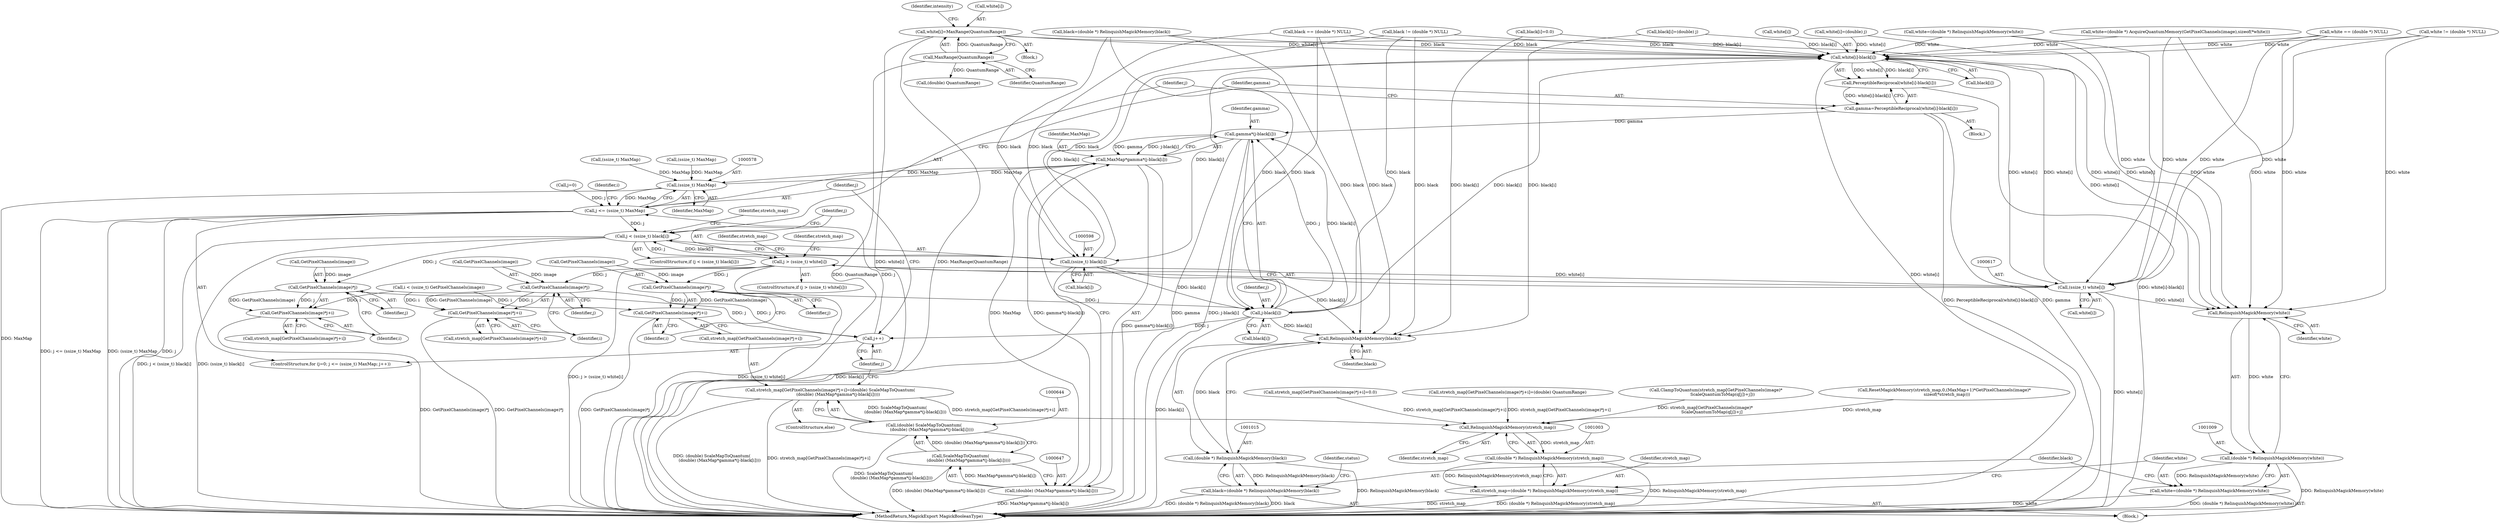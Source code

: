 digraph "0_ImageMagick_76401e172ea3a55182be2b8e2aca4d07270f6da6@pointer" {
"1000446" [label="(Call,white[i]=MaxRange(QuantumRange))"];
"1000450" [label="(Call,MaxRange(QuantumRange))"];
"1000587" [label="(Call,white[i]-black[i])"];
"1000586" [label="(Call,PerceptibleReciprocal(white[i]-black[i]))"];
"1000584" [label="(Call,gamma=PerceptibleReciprocal(white[i]-black[i]))"];
"1000650" [label="(Call,gamma*(j-black[i]))"];
"1000648" [label="(Call,MaxMap*gamma*(j-black[i]))"];
"1000577" [label="(Call,(ssize_t) MaxMap)"];
"1000575" [label="(Call,j <= (ssize_t) MaxMap)"];
"1000595" [label="(Call,j < (ssize_t) black[i])"];
"1000606" [label="(Call,GetPixelChannels(image)*j)"];
"1000580" [label="(Call,j++)"];
"1000605" [label="(Call,GetPixelChannels(image)*j+i)"];
"1000614" [label="(Call,j > (ssize_t) white[i])"];
"1000625" [label="(Call,GetPixelChannels(image)*j)"];
"1000624" [label="(Call,GetPixelChannels(image)*j+i)"];
"1000638" [label="(Call,GetPixelChannels(image)*j)"];
"1000637" [label="(Call,GetPixelChannels(image)*j+i)"];
"1000652" [label="(Call,j-black[i])"];
"1001016" [label="(Call,RelinquishMagickMemory(black))"];
"1001014" [label="(Call,(double *) RelinquishMagickMemory(black))"];
"1001012" [label="(Call,black=(double *) RelinquishMagickMemory(black))"];
"1000646" [label="(Call,(double) (MaxMap*gamma*(j-black[i])))"];
"1000645" [label="(Call,ScaleMapToQuantum(\n            (double) (MaxMap*gamma*(j-black[i]))))"];
"1000643" [label="(Call,(double) ScaleMapToQuantum(\n            (double) (MaxMap*gamma*(j-black[i]))))"];
"1000634" [label="(Call,stretch_map[GetPixelChannels(image)*j+i]=(double) ScaleMapToQuantum(\n            (double) (MaxMap*gamma*(j-black[i]))))"];
"1001004" [label="(Call,RelinquishMagickMemory(stretch_map))"];
"1001002" [label="(Call,(double *) RelinquishMagickMemory(stretch_map))"];
"1001000" [label="(Call,stretch_map=(double *) RelinquishMagickMemory(stretch_map))"];
"1000597" [label="(Call,(ssize_t) black[i])"];
"1000616" [label="(Call,(ssize_t) white[i])"];
"1001010" [label="(Call,RelinquishMagickMemory(white))"];
"1001008" [label="(Call,(double *) RelinquishMagickMemory(white))"];
"1001006" [label="(Call,white=(double *) RelinquishMagickMemory(white))"];
"1000618" [label="(Call,white[i])"];
"1000605" [label="(Call,GetPixelChannels(image)*j+i)"];
"1001002" [label="(Call,(double *) RelinquishMagickMemory(stretch_map))"];
"1000622" [label="(Call,stretch_map[GetPixelChannels(image)*j+i])"];
"1000461" [label="(Call,(ssize_t) MaxMap)"];
"1001010" [label="(Call,RelinquishMagickMemory(white))"];
"1000572" [label="(Call,j=0)"];
"1000544" [label="(Call,ResetMagickMemory(stretch_map,0,(MaxMap+1)*GetPixelChannels(image)*\n    sizeof(*stretch_map)))"];
"1000266" [label="(Call,white != (double *) NULL)"];
"1000648" [label="(Call,MaxMap*gamma*(j-black[i]))"];
"1000634" [label="(Call,stretch_map[GetPixelChannels(image)*j+i]=(double) ScaleMapToQuantum(\n            (double) (MaxMap*gamma*(j-black[i]))))"];
"1000613" [label="(ControlStructure,if (j > (ssize_t) white[i]))"];
"1000561" [label="(Call,i < (ssize_t) GetPixelChannels(image))"];
"1000446" [label="(Call,white[i]=MaxRange(QuantumRange))"];
"1001000" [label="(Call,stretch_map=(double *) RelinquishMagickMemory(stretch_map))"];
"1000585" [label="(Identifier,gamma)"];
"1000646" [label="(Call,(double) (MaxMap*gamma*(j-black[i])))"];
"1000624" [label="(Call,GetPixelChannels(image)*j+i)"];
"1000587" [label="(Call,white[i]-black[i])"];
"1000529" [label="(Call,white[i]=(double) j)"];
"1000595" [label="(Call,j < (ssize_t) black[i])"];
"1000271" [label="(Call,white=(double *) RelinquishMagickMemory(white))"];
"1000606" [label="(Call,GetPixelChannels(image)*j)"];
"1001014" [label="(Call,(double *) RelinquishMagickMemory(black))"];
"1000568" [label="(Identifier,i)"];
"1000576" [label="(Identifier,j)"];
"1000642" [label="(Identifier,i)"];
"1001013" [label="(Identifier,black)"];
"1000582" [label="(Block,)"];
"1000603" [label="(Call,stretch_map[GetPixelChannels(image)*j+i])"];
"1000597" [label="(Call,(ssize_t) black[i])"];
"1000579" [label="(Identifier,MaxMap)"];
"1001020" [label="(MethodReturn,MagickExport MagickBooleanType)"];
"1000628" [label="(Identifier,j)"];
"1000637" [label="(Call,GetPixelChannels(image)*j+i)"];
"1000450" [label="(Call,MaxRange(QuantumRange))"];
"1000111" [label="(Block,)"];
"1000609" [label="(Identifier,j)"];
"1000580" [label="(Call,j++)"];
"1000645" [label="(Call,ScaleMapToQuantum(\n            (double) (MaxMap*gamma*(j-black[i]))))"];
"1000453" [label="(Identifier,intensity)"];
"1001001" [label="(Identifier,stretch_map)"];
"1000654" [label="(Call,black[i])"];
"1001007" [label="(Identifier,white)"];
"1000571" [label="(ControlStructure,for (j=0; j <= (ssize_t) MaxMap; j++))"];
"1001012" [label="(Call,black=(double *) RelinquishMagickMemory(black))"];
"1001019" [label="(Identifier,status)"];
"1000614" [label="(Call,j > (ssize_t) white[i])"];
"1000636" [label="(Identifier,stretch_map)"];
"1000584" [label="(Call,gamma=PerceptibleReciprocal(white[i]-black[i]))"];
"1000650" [label="(Call,gamma*(j-black[i]))"];
"1000639" [label="(Call,GetPixelChannels(image))"];
"1000495" [label="(Call,(ssize_t) MaxMap)"];
"1000588" [label="(Call,white[i])"];
"1000604" [label="(Identifier,stretch_map)"];
"1000482" [label="(Call,black[i]=(double) j)"];
"1000178" [label="(Call,white=(double *) AcquireQuantumMemory(GetPixelChannels(image),sizeof(*white)))"];
"1000616" [label="(Call,(ssize_t) white[i])"];
"1000641" [label="(Identifier,j)"];
"1000633" [label="(ControlStructure,else)"];
"1000599" [label="(Call,black[i])"];
"1000451" [label="(Identifier,QuantumRange)"];
"1000447" [label="(Call,white[i])"];
"1000643" [label="(Call,(double) ScaleMapToQuantum(\n            (double) (MaxMap*gamma*(j-black[i]))))"];
"1000581" [label="(Identifier,j)"];
"1000591" [label="(Call,black[i])"];
"1000596" [label="(Identifier,j)"];
"1000586" [label="(Call,PerceptibleReciprocal(white[i]-black[i]))"];
"1000635" [label="(Call,stretch_map[GetPixelChannels(image)*j+i])"];
"1000283" [label="(Call,black=(double *) RelinquishMagickMemory(black))"];
"1000652" [label="(Call,j-black[i])"];
"1000577" [label="(Call,(ssize_t) MaxMap)"];
"1001006" [label="(Call,white=(double *) RelinquishMagickMemory(white))"];
"1000278" [label="(Call,black != (double *) NULL)"];
"1000607" [label="(Call,GetPixelChannels(image))"];
"1000602" [label="(Call,stretch_map[GetPixelChannels(image)*j+i]=0.0)"];
"1001016" [label="(Call,RelinquishMagickMemory(black))"];
"1000630" [label="(Call,(double) QuantumRange)"];
"1001008" [label="(Call,(double *) RelinquishMagickMemory(white))"];
"1000626" [label="(Call,GetPixelChannels(image))"];
"1000651" [label="(Identifier,gamma)"];
"1000621" [label="(Call,stretch_map[GetPixelChannels(image)*j+i]=(double) QuantumRange)"];
"1000638" [label="(Call,GetPixelChannels(image)*j)"];
"1000623" [label="(Identifier,stretch_map)"];
"1000438" [label="(Block,)"];
"1000441" [label="(Call,black[i]=0.0)"];
"1000575" [label="(Call,j <= (ssize_t) MaxMap)"];
"1000649" [label="(Identifier,MaxMap)"];
"1000629" [label="(Identifier,i)"];
"1000218" [label="(Call,black == (double *) NULL)"];
"1001005" [label="(Identifier,stretch_map)"];
"1000944" [label="(Call,ClampToQuantum(stretch_map[GetPixelChannels(image)*\n          ScaleQuantumToMap(q[j])+j]))"];
"1000625" [label="(Call,GetPixelChannels(image)*j)"];
"1000615" [label="(Identifier,j)"];
"1000594" [label="(ControlStructure,if (j < (ssize_t) black[i]))"];
"1000610" [label="(Identifier,i)"];
"1001004" [label="(Call,RelinquishMagickMemory(stretch_map))"];
"1001011" [label="(Identifier,white)"];
"1000224" [label="(Call,white == (double *) NULL)"];
"1000653" [label="(Identifier,j)"];
"1001017" [label="(Identifier,black)"];
"1000446" -> "1000438"  [label="AST: "];
"1000446" -> "1000450"  [label="CFG: "];
"1000447" -> "1000446"  [label="AST: "];
"1000450" -> "1000446"  [label="AST: "];
"1000453" -> "1000446"  [label="CFG: "];
"1000446" -> "1001020"  [label="DDG: MaxRange(QuantumRange)"];
"1000446" -> "1001020"  [label="DDG: white[i]"];
"1000450" -> "1000446"  [label="DDG: QuantumRange"];
"1000446" -> "1000587"  [label="DDG: white[i]"];
"1000446" -> "1001010"  [label="DDG: white[i]"];
"1000450" -> "1000451"  [label="CFG: "];
"1000451" -> "1000450"  [label="AST: "];
"1000450" -> "1001020"  [label="DDG: QuantumRange"];
"1000450" -> "1000630"  [label="DDG: QuantumRange"];
"1000587" -> "1000586"  [label="AST: "];
"1000587" -> "1000591"  [label="CFG: "];
"1000588" -> "1000587"  [label="AST: "];
"1000591" -> "1000587"  [label="AST: "];
"1000586" -> "1000587"  [label="CFG: "];
"1000587" -> "1001020"  [label="DDG: white[i]"];
"1000587" -> "1000586"  [label="DDG: white[i]"];
"1000587" -> "1000586"  [label="DDG: black[i]"];
"1000224" -> "1000587"  [label="DDG: white"];
"1000616" -> "1000587"  [label="DDG: white[i]"];
"1000178" -> "1000587"  [label="DDG: white"];
"1000266" -> "1000587"  [label="DDG: white"];
"1000529" -> "1000587"  [label="DDG: white[i]"];
"1000271" -> "1000587"  [label="DDG: white"];
"1000441" -> "1000587"  [label="DDG: black[i]"];
"1000597" -> "1000587"  [label="DDG: black[i]"];
"1000283" -> "1000587"  [label="DDG: black"];
"1000218" -> "1000587"  [label="DDG: black"];
"1000482" -> "1000587"  [label="DDG: black[i]"];
"1000652" -> "1000587"  [label="DDG: black[i]"];
"1000278" -> "1000587"  [label="DDG: black"];
"1000587" -> "1000597"  [label="DDG: black[i]"];
"1000587" -> "1000616"  [label="DDG: white[i]"];
"1000587" -> "1001010"  [label="DDG: white[i]"];
"1000586" -> "1000584"  [label="AST: "];
"1000584" -> "1000586"  [label="CFG: "];
"1000586" -> "1001020"  [label="DDG: white[i]-black[i]"];
"1000586" -> "1000584"  [label="DDG: white[i]-black[i]"];
"1000584" -> "1000582"  [label="AST: "];
"1000585" -> "1000584"  [label="AST: "];
"1000596" -> "1000584"  [label="CFG: "];
"1000584" -> "1001020"  [label="DDG: PerceptibleReciprocal(white[i]-black[i])"];
"1000584" -> "1001020"  [label="DDG: gamma"];
"1000584" -> "1000650"  [label="DDG: gamma"];
"1000650" -> "1000648"  [label="AST: "];
"1000650" -> "1000652"  [label="CFG: "];
"1000651" -> "1000650"  [label="AST: "];
"1000652" -> "1000650"  [label="AST: "];
"1000648" -> "1000650"  [label="CFG: "];
"1000650" -> "1001020"  [label="DDG: gamma"];
"1000650" -> "1001020"  [label="DDG: j-black[i]"];
"1000650" -> "1000648"  [label="DDG: gamma"];
"1000650" -> "1000648"  [label="DDG: j-black[i]"];
"1000652" -> "1000650"  [label="DDG: j"];
"1000652" -> "1000650"  [label="DDG: black[i]"];
"1000648" -> "1000646"  [label="AST: "];
"1000649" -> "1000648"  [label="AST: "];
"1000646" -> "1000648"  [label="CFG: "];
"1000648" -> "1001020"  [label="DDG: gamma*(j-black[i])"];
"1000648" -> "1000577"  [label="DDG: MaxMap"];
"1000648" -> "1000646"  [label="DDG: MaxMap"];
"1000648" -> "1000646"  [label="DDG: gamma*(j-black[i])"];
"1000577" -> "1000648"  [label="DDG: MaxMap"];
"1000577" -> "1000575"  [label="AST: "];
"1000577" -> "1000579"  [label="CFG: "];
"1000578" -> "1000577"  [label="AST: "];
"1000579" -> "1000577"  [label="AST: "];
"1000575" -> "1000577"  [label="CFG: "];
"1000577" -> "1001020"  [label="DDG: MaxMap"];
"1000577" -> "1000575"  [label="DDG: MaxMap"];
"1000495" -> "1000577"  [label="DDG: MaxMap"];
"1000461" -> "1000577"  [label="DDG: MaxMap"];
"1000575" -> "1000571"  [label="AST: "];
"1000576" -> "1000575"  [label="AST: "];
"1000585" -> "1000575"  [label="CFG: "];
"1000568" -> "1000575"  [label="CFG: "];
"1000575" -> "1001020"  [label="DDG: j <= (ssize_t) MaxMap"];
"1000575" -> "1001020"  [label="DDG: (ssize_t) MaxMap"];
"1000575" -> "1001020"  [label="DDG: j"];
"1000580" -> "1000575"  [label="DDG: j"];
"1000572" -> "1000575"  [label="DDG: j"];
"1000575" -> "1000595"  [label="DDG: j"];
"1000595" -> "1000594"  [label="AST: "];
"1000595" -> "1000597"  [label="CFG: "];
"1000596" -> "1000595"  [label="AST: "];
"1000597" -> "1000595"  [label="AST: "];
"1000604" -> "1000595"  [label="CFG: "];
"1000615" -> "1000595"  [label="CFG: "];
"1000595" -> "1001020"  [label="DDG: j < (ssize_t) black[i]"];
"1000595" -> "1001020"  [label="DDG: (ssize_t) black[i]"];
"1000597" -> "1000595"  [label="DDG: black[i]"];
"1000595" -> "1000606"  [label="DDG: j"];
"1000595" -> "1000614"  [label="DDG: j"];
"1000606" -> "1000605"  [label="AST: "];
"1000606" -> "1000609"  [label="CFG: "];
"1000607" -> "1000606"  [label="AST: "];
"1000609" -> "1000606"  [label="AST: "];
"1000610" -> "1000606"  [label="CFG: "];
"1000606" -> "1000580"  [label="DDG: j"];
"1000606" -> "1000605"  [label="DDG: GetPixelChannels(image)"];
"1000606" -> "1000605"  [label="DDG: j"];
"1000607" -> "1000606"  [label="DDG: image"];
"1000580" -> "1000571"  [label="AST: "];
"1000580" -> "1000581"  [label="CFG: "];
"1000581" -> "1000580"  [label="AST: "];
"1000576" -> "1000580"  [label="CFG: "];
"1000625" -> "1000580"  [label="DDG: j"];
"1000652" -> "1000580"  [label="DDG: j"];
"1000605" -> "1000603"  [label="AST: "];
"1000605" -> "1000610"  [label="CFG: "];
"1000610" -> "1000605"  [label="AST: "];
"1000603" -> "1000605"  [label="CFG: "];
"1000605" -> "1001020"  [label="DDG: GetPixelChannels(image)*j"];
"1000561" -> "1000605"  [label="DDG: i"];
"1000614" -> "1000613"  [label="AST: "];
"1000614" -> "1000616"  [label="CFG: "];
"1000615" -> "1000614"  [label="AST: "];
"1000616" -> "1000614"  [label="AST: "];
"1000623" -> "1000614"  [label="CFG: "];
"1000636" -> "1000614"  [label="CFG: "];
"1000614" -> "1001020"  [label="DDG: j > (ssize_t) white[i]"];
"1000614" -> "1001020"  [label="DDG: (ssize_t) white[i]"];
"1000616" -> "1000614"  [label="DDG: white[i]"];
"1000614" -> "1000625"  [label="DDG: j"];
"1000614" -> "1000638"  [label="DDG: j"];
"1000625" -> "1000624"  [label="AST: "];
"1000625" -> "1000628"  [label="CFG: "];
"1000626" -> "1000625"  [label="AST: "];
"1000628" -> "1000625"  [label="AST: "];
"1000629" -> "1000625"  [label="CFG: "];
"1000625" -> "1000624"  [label="DDG: GetPixelChannels(image)"];
"1000625" -> "1000624"  [label="DDG: j"];
"1000626" -> "1000625"  [label="DDG: image"];
"1000624" -> "1000622"  [label="AST: "];
"1000624" -> "1000629"  [label="CFG: "];
"1000629" -> "1000624"  [label="AST: "];
"1000622" -> "1000624"  [label="CFG: "];
"1000624" -> "1001020"  [label="DDG: GetPixelChannels(image)*j"];
"1000561" -> "1000624"  [label="DDG: i"];
"1000638" -> "1000637"  [label="AST: "];
"1000638" -> "1000641"  [label="CFG: "];
"1000639" -> "1000638"  [label="AST: "];
"1000641" -> "1000638"  [label="AST: "];
"1000642" -> "1000638"  [label="CFG: "];
"1000638" -> "1000637"  [label="DDG: GetPixelChannels(image)"];
"1000638" -> "1000637"  [label="DDG: j"];
"1000639" -> "1000638"  [label="DDG: image"];
"1000638" -> "1000652"  [label="DDG: j"];
"1000637" -> "1000635"  [label="AST: "];
"1000637" -> "1000642"  [label="CFG: "];
"1000642" -> "1000637"  [label="AST: "];
"1000635" -> "1000637"  [label="CFG: "];
"1000637" -> "1001020"  [label="DDG: GetPixelChannels(image)*j"];
"1000561" -> "1000637"  [label="DDG: i"];
"1000652" -> "1000654"  [label="CFG: "];
"1000653" -> "1000652"  [label="AST: "];
"1000654" -> "1000652"  [label="AST: "];
"1000652" -> "1001020"  [label="DDG: black[i]"];
"1000597" -> "1000652"  [label="DDG: black[i]"];
"1000283" -> "1000652"  [label="DDG: black"];
"1000218" -> "1000652"  [label="DDG: black"];
"1000278" -> "1000652"  [label="DDG: black"];
"1000652" -> "1001016"  [label="DDG: black[i]"];
"1001016" -> "1001014"  [label="AST: "];
"1001016" -> "1001017"  [label="CFG: "];
"1001017" -> "1001016"  [label="AST: "];
"1001014" -> "1001016"  [label="CFG: "];
"1001016" -> "1001014"  [label="DDG: black"];
"1000441" -> "1001016"  [label="DDG: black[i]"];
"1000597" -> "1001016"  [label="DDG: black[i]"];
"1000283" -> "1001016"  [label="DDG: black"];
"1000218" -> "1001016"  [label="DDG: black"];
"1000482" -> "1001016"  [label="DDG: black[i]"];
"1000278" -> "1001016"  [label="DDG: black"];
"1001014" -> "1001012"  [label="AST: "];
"1001015" -> "1001014"  [label="AST: "];
"1001012" -> "1001014"  [label="CFG: "];
"1001014" -> "1001020"  [label="DDG: RelinquishMagickMemory(black)"];
"1001014" -> "1001012"  [label="DDG: RelinquishMagickMemory(black)"];
"1001012" -> "1000111"  [label="AST: "];
"1001013" -> "1001012"  [label="AST: "];
"1001019" -> "1001012"  [label="CFG: "];
"1001012" -> "1001020"  [label="DDG: black"];
"1001012" -> "1001020"  [label="DDG: (double *) RelinquishMagickMemory(black)"];
"1000646" -> "1000645"  [label="AST: "];
"1000647" -> "1000646"  [label="AST: "];
"1000645" -> "1000646"  [label="CFG: "];
"1000646" -> "1001020"  [label="DDG: MaxMap*gamma*(j-black[i])"];
"1000646" -> "1000645"  [label="DDG: MaxMap*gamma*(j-black[i])"];
"1000645" -> "1000643"  [label="AST: "];
"1000643" -> "1000645"  [label="CFG: "];
"1000645" -> "1001020"  [label="DDG: (double) (MaxMap*gamma*(j-black[i]))"];
"1000645" -> "1000643"  [label="DDG: (double) (MaxMap*gamma*(j-black[i]))"];
"1000643" -> "1000634"  [label="AST: "];
"1000644" -> "1000643"  [label="AST: "];
"1000634" -> "1000643"  [label="CFG: "];
"1000643" -> "1001020"  [label="DDG: ScaleMapToQuantum(\n            (double) (MaxMap*gamma*(j-black[i])))"];
"1000643" -> "1000634"  [label="DDG: ScaleMapToQuantum(\n            (double) (MaxMap*gamma*(j-black[i])))"];
"1000634" -> "1000633"  [label="AST: "];
"1000635" -> "1000634"  [label="AST: "];
"1000581" -> "1000634"  [label="CFG: "];
"1000634" -> "1001020"  [label="DDG: (double) ScaleMapToQuantum(\n            (double) (MaxMap*gamma*(j-black[i])))"];
"1000634" -> "1001020"  [label="DDG: stretch_map[GetPixelChannels(image)*j+i]"];
"1000634" -> "1001004"  [label="DDG: stretch_map[GetPixelChannels(image)*j+i]"];
"1001004" -> "1001002"  [label="AST: "];
"1001004" -> "1001005"  [label="CFG: "];
"1001005" -> "1001004"  [label="AST: "];
"1001002" -> "1001004"  [label="CFG: "];
"1001004" -> "1001002"  [label="DDG: stretch_map"];
"1000621" -> "1001004"  [label="DDG: stretch_map[GetPixelChannels(image)*j+i]"];
"1000944" -> "1001004"  [label="DDG: stretch_map[GetPixelChannels(image)*\n          ScaleQuantumToMap(q[j])+j]"];
"1000544" -> "1001004"  [label="DDG: stretch_map"];
"1000602" -> "1001004"  [label="DDG: stretch_map[GetPixelChannels(image)*j+i]"];
"1001002" -> "1001000"  [label="AST: "];
"1001003" -> "1001002"  [label="AST: "];
"1001000" -> "1001002"  [label="CFG: "];
"1001002" -> "1001020"  [label="DDG: RelinquishMagickMemory(stretch_map)"];
"1001002" -> "1001000"  [label="DDG: RelinquishMagickMemory(stretch_map)"];
"1001000" -> "1000111"  [label="AST: "];
"1001001" -> "1001000"  [label="AST: "];
"1001007" -> "1001000"  [label="CFG: "];
"1001000" -> "1001020"  [label="DDG: stretch_map"];
"1001000" -> "1001020"  [label="DDG: (double *) RelinquishMagickMemory(stretch_map)"];
"1000597" -> "1000599"  [label="CFG: "];
"1000598" -> "1000597"  [label="AST: "];
"1000599" -> "1000597"  [label="AST: "];
"1000597" -> "1001020"  [label="DDG: black[i]"];
"1000283" -> "1000597"  [label="DDG: black"];
"1000218" -> "1000597"  [label="DDG: black"];
"1000278" -> "1000597"  [label="DDG: black"];
"1000616" -> "1000618"  [label="CFG: "];
"1000617" -> "1000616"  [label="AST: "];
"1000618" -> "1000616"  [label="AST: "];
"1000616" -> "1001020"  [label="DDG: white[i]"];
"1000224" -> "1000616"  [label="DDG: white"];
"1000178" -> "1000616"  [label="DDG: white"];
"1000266" -> "1000616"  [label="DDG: white"];
"1000271" -> "1000616"  [label="DDG: white"];
"1000616" -> "1001010"  [label="DDG: white[i]"];
"1001010" -> "1001008"  [label="AST: "];
"1001010" -> "1001011"  [label="CFG: "];
"1001011" -> "1001010"  [label="AST: "];
"1001008" -> "1001010"  [label="CFG: "];
"1001010" -> "1001008"  [label="DDG: white"];
"1000224" -> "1001010"  [label="DDG: white"];
"1000178" -> "1001010"  [label="DDG: white"];
"1000266" -> "1001010"  [label="DDG: white"];
"1000529" -> "1001010"  [label="DDG: white[i]"];
"1000271" -> "1001010"  [label="DDG: white"];
"1001008" -> "1001006"  [label="AST: "];
"1001009" -> "1001008"  [label="AST: "];
"1001006" -> "1001008"  [label="CFG: "];
"1001008" -> "1001020"  [label="DDG: RelinquishMagickMemory(white)"];
"1001008" -> "1001006"  [label="DDG: RelinquishMagickMemory(white)"];
"1001006" -> "1000111"  [label="AST: "];
"1001007" -> "1001006"  [label="AST: "];
"1001013" -> "1001006"  [label="CFG: "];
"1001006" -> "1001020"  [label="DDG: (double *) RelinquishMagickMemory(white)"];
"1001006" -> "1001020"  [label="DDG: white"];
}
